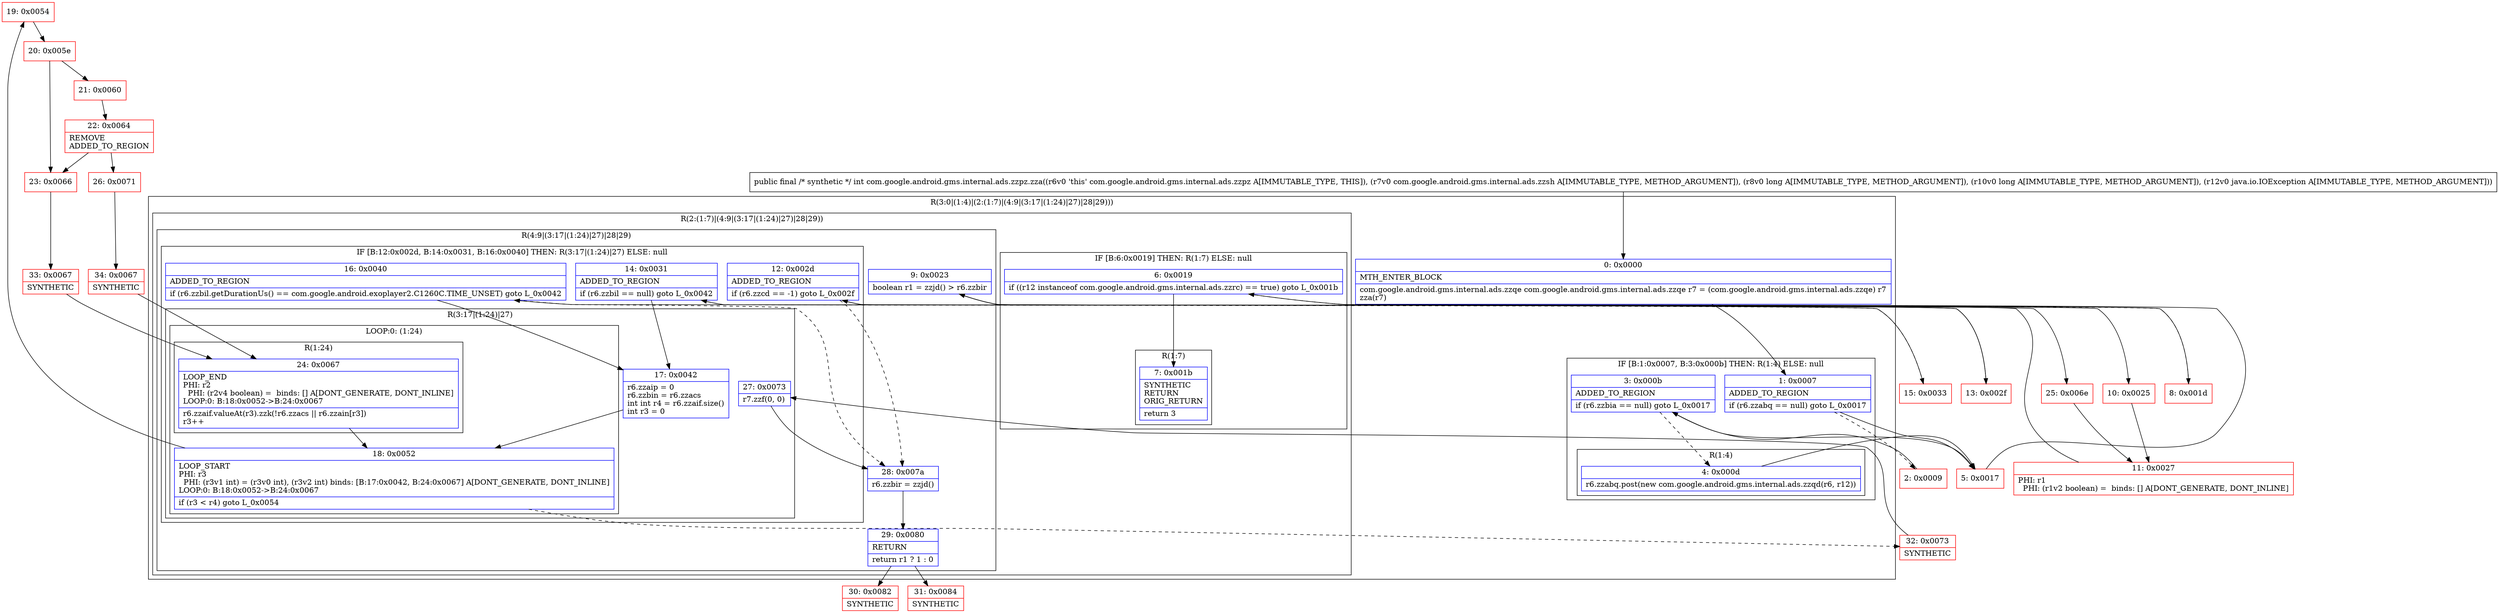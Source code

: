 digraph "CFG forcom.google.android.gms.internal.ads.zzpz.zza(Lcom\/google\/android\/gms\/internal\/ads\/zzsh;JJLjava\/io\/IOException;)I" {
subgraph cluster_Region_1382051214 {
label = "R(3:0|(1:4)|(2:(1:7)|(4:9|(3:17|(1:24)|27)|28|29)))";
node [shape=record,color=blue];
Node_0 [shape=record,label="{0\:\ 0x0000|MTH_ENTER_BLOCK\l|com.google.android.gms.internal.ads.zzqe com.google.android.gms.internal.ads.zzqe r7 = (com.google.android.gms.internal.ads.zzqe) r7\lzza(r7)\l}"];
subgraph cluster_IfRegion_120435445 {
label = "IF [B:1:0x0007, B:3:0x000b] THEN: R(1:4) ELSE: null";
node [shape=record,color=blue];
Node_1 [shape=record,label="{1\:\ 0x0007|ADDED_TO_REGION\l|if (r6.zzabq == null) goto L_0x0017\l}"];
Node_3 [shape=record,label="{3\:\ 0x000b|ADDED_TO_REGION\l|if (r6.zzbia == null) goto L_0x0017\l}"];
subgraph cluster_Region_2103812441 {
label = "R(1:4)";
node [shape=record,color=blue];
Node_4 [shape=record,label="{4\:\ 0x000d|r6.zzabq.post(new com.google.android.gms.internal.ads.zzqd(r6, r12))\l}"];
}
}
subgraph cluster_Region_443060536 {
label = "R(2:(1:7)|(4:9|(3:17|(1:24)|27)|28|29))";
node [shape=record,color=blue];
subgraph cluster_IfRegion_1818677699 {
label = "IF [B:6:0x0019] THEN: R(1:7) ELSE: null";
node [shape=record,color=blue];
Node_6 [shape=record,label="{6\:\ 0x0019|if ((r12 instanceof com.google.android.gms.internal.ads.zzrc) == true) goto L_0x001b\l}"];
subgraph cluster_Region_112618656 {
label = "R(1:7)";
node [shape=record,color=blue];
Node_7 [shape=record,label="{7\:\ 0x001b|SYNTHETIC\lRETURN\lORIG_RETURN\l|return 3\l}"];
}
}
subgraph cluster_Region_1222093982 {
label = "R(4:9|(3:17|(1:24)|27)|28|29)";
node [shape=record,color=blue];
Node_9 [shape=record,label="{9\:\ 0x0023|boolean r1 = zzjd() \> r6.zzbir\l}"];
subgraph cluster_IfRegion_1443461702 {
label = "IF [B:12:0x002d, B:14:0x0031, B:16:0x0040] THEN: R(3:17|(1:24)|27) ELSE: null";
node [shape=record,color=blue];
Node_12 [shape=record,label="{12\:\ 0x002d|ADDED_TO_REGION\l|if (r6.zzcd == \-1) goto L_0x002f\l}"];
Node_14 [shape=record,label="{14\:\ 0x0031|ADDED_TO_REGION\l|if (r6.zzbil == null) goto L_0x0042\l}"];
Node_16 [shape=record,label="{16\:\ 0x0040|ADDED_TO_REGION\l|if (r6.zzbil.getDurationUs() == com.google.android.exoplayer2.C1260C.TIME_UNSET) goto L_0x0042\l}"];
subgraph cluster_Region_1161647966 {
label = "R(3:17|(1:24)|27)";
node [shape=record,color=blue];
Node_17 [shape=record,label="{17\:\ 0x0042|r6.zzaip = 0\lr6.zzbin = r6.zzacs\lint int r4 = r6.zzaif.size()\lint r3 = 0\l}"];
subgraph cluster_LoopRegion_264333255 {
label = "LOOP:0: (1:24)";
node [shape=record,color=blue];
Node_18 [shape=record,label="{18\:\ 0x0052|LOOP_START\lPHI: r3 \l  PHI: (r3v1 int) = (r3v0 int), (r3v2 int) binds: [B:17:0x0042, B:24:0x0067] A[DONT_GENERATE, DONT_INLINE]\lLOOP:0: B:18:0x0052\-\>B:24:0x0067\l|if (r3 \< r4) goto L_0x0054\l}"];
subgraph cluster_Region_1578923948 {
label = "R(1:24)";
node [shape=record,color=blue];
Node_24 [shape=record,label="{24\:\ 0x0067|LOOP_END\lPHI: r2 \l  PHI: (r2v4 boolean) =  binds: [] A[DONT_GENERATE, DONT_INLINE]\lLOOP:0: B:18:0x0052\-\>B:24:0x0067\l|r6.zzaif.valueAt(r3).zzk(!r6.zzacs \|\| r6.zzain[r3])\lr3++\l}"];
}
}
Node_27 [shape=record,label="{27\:\ 0x0073|r7.zzf(0, 0)\l}"];
}
}
Node_28 [shape=record,label="{28\:\ 0x007a|r6.zzbir = zzjd()\l}"];
Node_29 [shape=record,label="{29\:\ 0x0080|RETURN\l|return r1 ? 1 : 0\l}"];
}
}
}
Node_2 [shape=record,color=red,label="{2\:\ 0x0009}"];
Node_5 [shape=record,color=red,label="{5\:\ 0x0017}"];
Node_8 [shape=record,color=red,label="{8\:\ 0x001d}"];
Node_10 [shape=record,color=red,label="{10\:\ 0x0025}"];
Node_11 [shape=record,color=red,label="{11\:\ 0x0027|PHI: r1 \l  PHI: (r1v2 boolean) =  binds: [] A[DONT_GENERATE, DONT_INLINE]\l}"];
Node_13 [shape=record,color=red,label="{13\:\ 0x002f}"];
Node_15 [shape=record,color=red,label="{15\:\ 0x0033}"];
Node_19 [shape=record,color=red,label="{19\:\ 0x0054}"];
Node_20 [shape=record,color=red,label="{20\:\ 0x005e}"];
Node_21 [shape=record,color=red,label="{21\:\ 0x0060}"];
Node_22 [shape=record,color=red,label="{22\:\ 0x0064|REMOVE\lADDED_TO_REGION\l}"];
Node_23 [shape=record,color=red,label="{23\:\ 0x0066}"];
Node_25 [shape=record,color=red,label="{25\:\ 0x006e}"];
Node_26 [shape=record,color=red,label="{26\:\ 0x0071}"];
Node_30 [shape=record,color=red,label="{30\:\ 0x0082|SYNTHETIC\l}"];
Node_31 [shape=record,color=red,label="{31\:\ 0x0084|SYNTHETIC\l}"];
Node_32 [shape=record,color=red,label="{32\:\ 0x0073|SYNTHETIC\l}"];
Node_33 [shape=record,color=red,label="{33\:\ 0x0067|SYNTHETIC\l}"];
Node_34 [shape=record,color=red,label="{34\:\ 0x0067|SYNTHETIC\l}"];
MethodNode[shape=record,label="{public final \/* synthetic *\/ int com.google.android.gms.internal.ads.zzpz.zza((r6v0 'this' com.google.android.gms.internal.ads.zzpz A[IMMUTABLE_TYPE, THIS]), (r7v0 com.google.android.gms.internal.ads.zzsh A[IMMUTABLE_TYPE, METHOD_ARGUMENT]), (r8v0 long A[IMMUTABLE_TYPE, METHOD_ARGUMENT]), (r10v0 long A[IMMUTABLE_TYPE, METHOD_ARGUMENT]), (r12v0 java.io.IOException A[IMMUTABLE_TYPE, METHOD_ARGUMENT])) }"];
MethodNode -> Node_0;
Node_0 -> Node_1;
Node_1 -> Node_2[style=dashed];
Node_1 -> Node_5;
Node_3 -> Node_4[style=dashed];
Node_3 -> Node_5;
Node_4 -> Node_5;
Node_6 -> Node_7;
Node_6 -> Node_8[style=dashed];
Node_9 -> Node_10;
Node_9 -> Node_25;
Node_12 -> Node_13;
Node_12 -> Node_28[style=dashed];
Node_14 -> Node_15[style=dashed];
Node_14 -> Node_17;
Node_16 -> Node_17;
Node_16 -> Node_28[style=dashed];
Node_17 -> Node_18;
Node_18 -> Node_19;
Node_18 -> Node_32[style=dashed];
Node_24 -> Node_18;
Node_27 -> Node_28;
Node_28 -> Node_29;
Node_29 -> Node_30;
Node_29 -> Node_31;
Node_2 -> Node_3;
Node_5 -> Node_6;
Node_8 -> Node_9;
Node_10 -> Node_11;
Node_11 -> Node_12;
Node_13 -> Node_14;
Node_15 -> Node_16;
Node_19 -> Node_20;
Node_20 -> Node_21;
Node_20 -> Node_23;
Node_21 -> Node_22;
Node_22 -> Node_23;
Node_22 -> Node_26;
Node_23 -> Node_33;
Node_25 -> Node_11;
Node_26 -> Node_34;
Node_32 -> Node_27;
Node_33 -> Node_24;
Node_34 -> Node_24;
}

